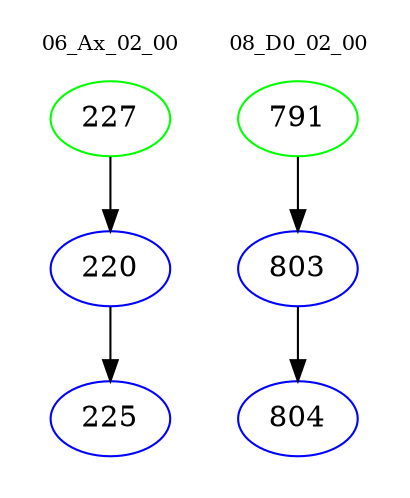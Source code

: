 digraph{
subgraph cluster_0 {
color = white
label = "06_Ax_02_00";
fontsize=10;
T0_227 [label="227", color="green"]
T0_227 -> T0_220 [color="black"]
T0_220 [label="220", color="blue"]
T0_220 -> T0_225 [color="black"]
T0_225 [label="225", color="blue"]
}
subgraph cluster_1 {
color = white
label = "08_D0_02_00";
fontsize=10;
T1_791 [label="791", color="green"]
T1_791 -> T1_803 [color="black"]
T1_803 [label="803", color="blue"]
T1_803 -> T1_804 [color="black"]
T1_804 [label="804", color="blue"]
}
}
